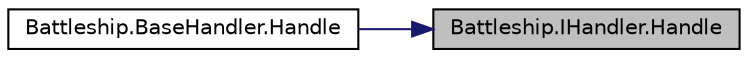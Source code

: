 digraph "Battleship.IHandler.Handle"
{
 // INTERACTIVE_SVG=YES
 // LATEX_PDF_SIZE
  edge [fontname="Helvetica",fontsize="10",labelfontname="Helvetica",labelfontsize="10"];
  node [fontname="Helvetica",fontsize="10",shape=record];
  rankdir="RL";
  Node1 [label="Battleship.IHandler.Handle",height=0.2,width=0.4,color="black", fillcolor="grey75", style="filled", fontcolor="black",tooltip="Procesa el mensaje o la pasa al siguiente \"handler\" si existe."];
  Node1 -> Node2 [dir="back",color="midnightblue",fontsize="10",style="solid",fontname="Helvetica"];
  Node2 [label="Battleship.BaseHandler.Handle",height=0.2,width=0.4,color="black", fillcolor="white", style="filled",URL="$classBattleship_1_1BaseHandler.html#a9b433521a2bbb32837bbeddec958bdc2",tooltip="Procesa el mensaje o la pasa al siguiente \"handler\" si existe."];
}
